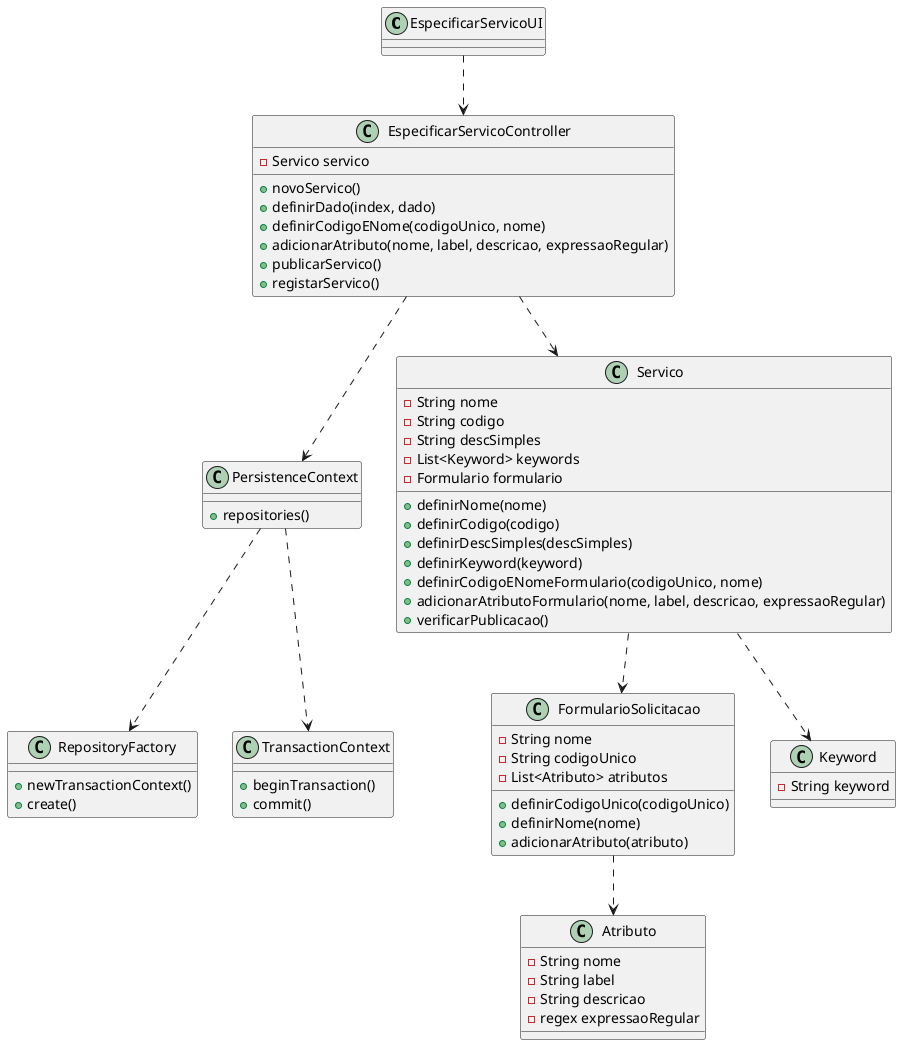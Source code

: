 @startuml

class EspecificarServicoUI {
}

class EspecificarServicoController {
    -Servico servico
    +novoServico()
    +definirDado(index, dado)
    +definirCodigoENome(codigoUnico, nome)
    +adicionarAtributo(nome, label, descricao, expressaoRegular)
    +publicarServico()
    +registarServico()
}

class PersistenceContext{
    +repositories()
}

class RepositoryFactory{
    +newTransactionContext()
    +create()
}

class Servico {
    -String nome
    -String codigo
    -String descSimples
    -List<Keyword> keywords
    -Formulario formulario
    +definirNome(nome)
    +definirCodigo(codigo)
    +definirDescSimples(descSimples)
    +definirKeyword(keyword)
    +definirCodigoENomeFormulario(codigoUnico, nome)
    +adicionarAtributoFormulario(nome, label, descricao, expressaoRegular)
    +verificarPublicacao()
}

class FormularioSolicitacao {
    -String nome
    -String codigoUnico
    -List<Atributo> atributos
    +definirCodigoUnico(codigoUnico)
    +definirNome(nome)
    +adicionarAtributo(atributo)
}

class Atributo {
    -String nome
    -String label
    -String descricao
    -regex expressaoRegular
}

class Keyword {
    -String keyword
}

class TransactionContext {
    +beginTransaction()
    +commit()
}

EspecificarServicoUI ..> EspecificarServicoController

EspecificarServicoController ..> PersistenceContext
EspecificarServicoController ..> Servico

Servico ..> FormularioSolicitacao
Servico ..> Keyword

FormularioSolicitacao ..> Atributo

PersistenceContext ..> RepositoryFactory
PersistenceContext ..> TransactionContext

@enduml